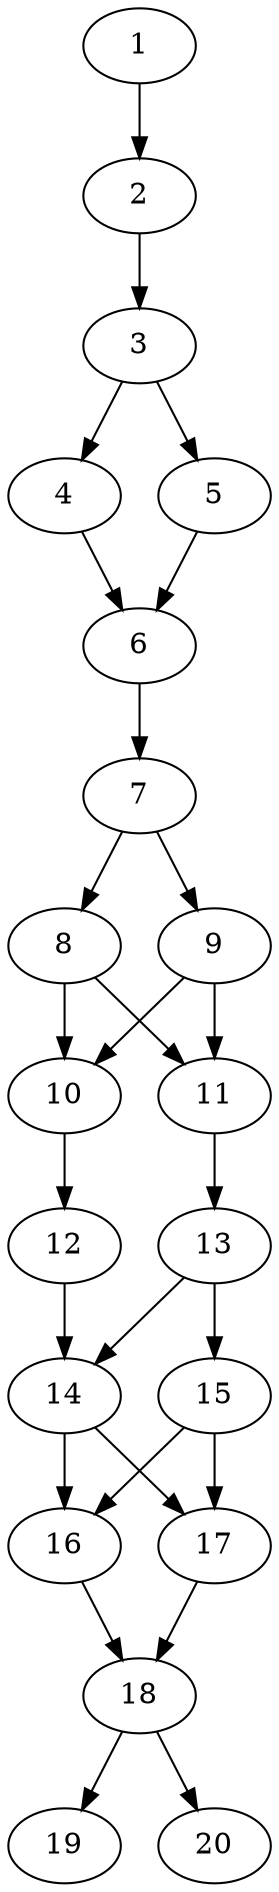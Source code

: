 // DAG automatically generated by daggen at Thu Oct  3 13:58:43 2019
// ./daggen --dot -n 20 --ccr 0.4 --fat 0.3 --regular 0.9 --density 0.9 --mindata 5242880 --maxdata 52428800 
digraph G {
  1 [size="31198720", alpha="0.02", expect_size="12479488"] 
  1 -> 2 [size ="12479488"]
  2 [size="116346880", alpha="0.16", expect_size="46538752"] 
  2 -> 3 [size ="46538752"]
  3 [size="60782080", alpha="0.06", expect_size="24312832"] 
  3 -> 4 [size ="24312832"]
  3 -> 5 [size ="24312832"]
  4 [size="45911040", alpha="0.02", expect_size="18364416"] 
  4 -> 6 [size ="18364416"]
  5 [size="87884800", alpha="0.20", expect_size="35153920"] 
  5 -> 6 [size ="35153920"]
  6 [size="105525760", alpha="0.03", expect_size="42210304"] 
  6 -> 7 [size ="42210304"]
  7 [size="21637120", alpha="0.12", expect_size="8654848"] 
  7 -> 8 [size ="8654848"]
  7 -> 9 [size ="8654848"]
  8 [size="95237120", alpha="0.18", expect_size="38094848"] 
  8 -> 10 [size ="38094848"]
  8 -> 11 [size ="38094848"]
  9 [size="58511360", alpha="0.16", expect_size="23404544"] 
  9 -> 10 [size ="23404544"]
  9 -> 11 [size ="23404544"]
  10 [size="125135360", alpha="0.17", expect_size="50054144"] 
  10 -> 12 [size ="50054144"]
  11 [size="79400960", alpha="0.05", expect_size="31760384"] 
  11 -> 13 [size ="31760384"]
  12 [size="91463680", alpha="0.18", expect_size="36585472"] 
  12 -> 14 [size ="36585472"]
  13 [size="69373440", alpha="0.14", expect_size="27749376"] 
  13 -> 14 [size ="27749376"]
  13 -> 15 [size ="27749376"]
  14 [size="106854400", alpha="0.12", expect_size="42741760"] 
  14 -> 16 [size ="42741760"]
  14 -> 17 [size ="42741760"]
  15 [size="118489600", alpha="0.15", expect_size="47395840"] 
  15 -> 16 [size ="47395840"]
  15 -> 17 [size ="47395840"]
  16 [size="117473280", alpha="0.10", expect_size="46989312"] 
  16 -> 18 [size ="46989312"]
  17 [size="17953280", alpha="0.10", expect_size="7181312"] 
  17 -> 18 [size ="7181312"]
  18 [size="87198720", alpha="0.14", expect_size="34879488"] 
  18 -> 19 [size ="34879488"]
  18 -> 20 [size ="34879488"]
  19 [size="76794880", alpha="0.11", expect_size="30717952"] 
  20 [size="52080640", alpha="0.20", expect_size="20832256"] 
}
